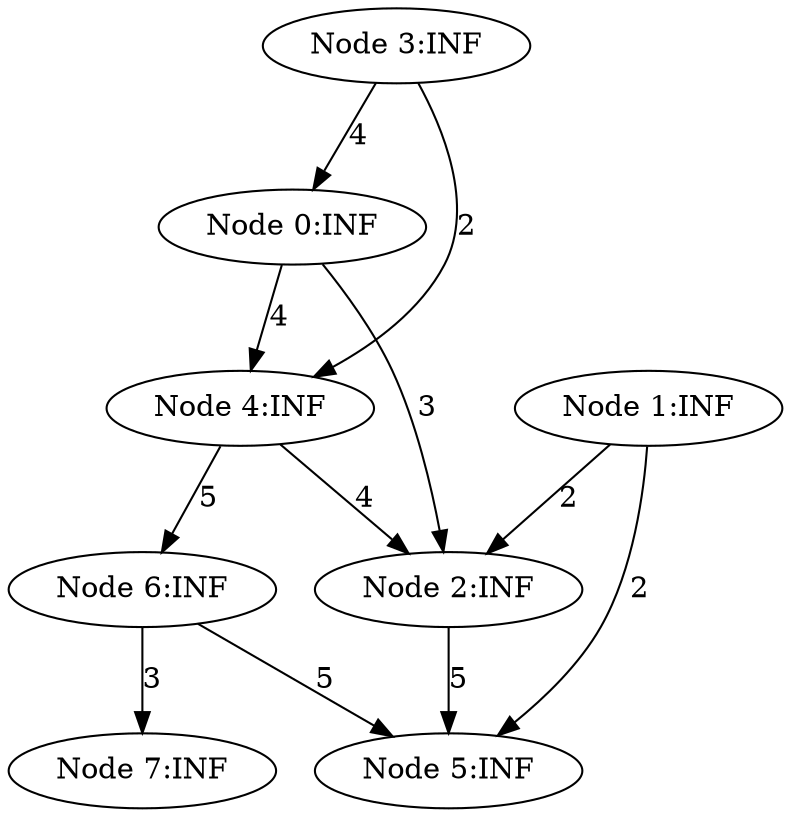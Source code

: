 digraph DijkstraDirected {
"Node 0:INF" -> {"Node 2:INF"} [label="3"]
"Node 0:INF" -> {"Node 4:INF"} [label="4"]
"Node 1:INF" -> {"Node 2:INF"} [label="2"]
"Node 1:INF" -> {"Node 5:INF"} [label="2"]
"Node 2:INF" -> {"Node 5:INF"} [label="5"]
"Node 3:INF" -> {"Node 0:INF"} [label="4"]
"Node 3:INF" -> {"Node 4:INF"} [label="2"]
"Node 4:INF" -> {"Node 2:INF"} [label="4"]
"Node 4:INF" -> {"Node 6:INF"} [label="5"]
"Node 6:INF" -> {"Node 5:INF"} [label="5"]
"Node 6:INF" -> {"Node 7:INF"} [label="3"]
"Node 0:INF"
"Node 1:INF"
"Node 2:INF"
"Node 3:INF"
"Node 4:INF"
"Node 5:INF"
"Node 6:INF"
"Node 7:INF"
}
